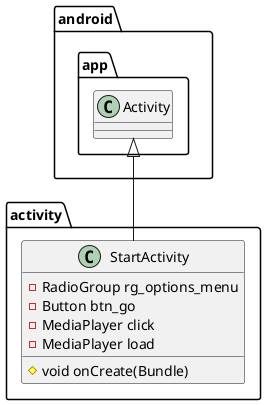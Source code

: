 @startuml
class activity.StartActivity {
- RadioGroup rg_options_menu
- Button btn_go
- MediaPlayer click
- MediaPlayer load
# void onCreate(Bundle)
}




android.app.Activity <|-- activity.StartActivity
@enduml